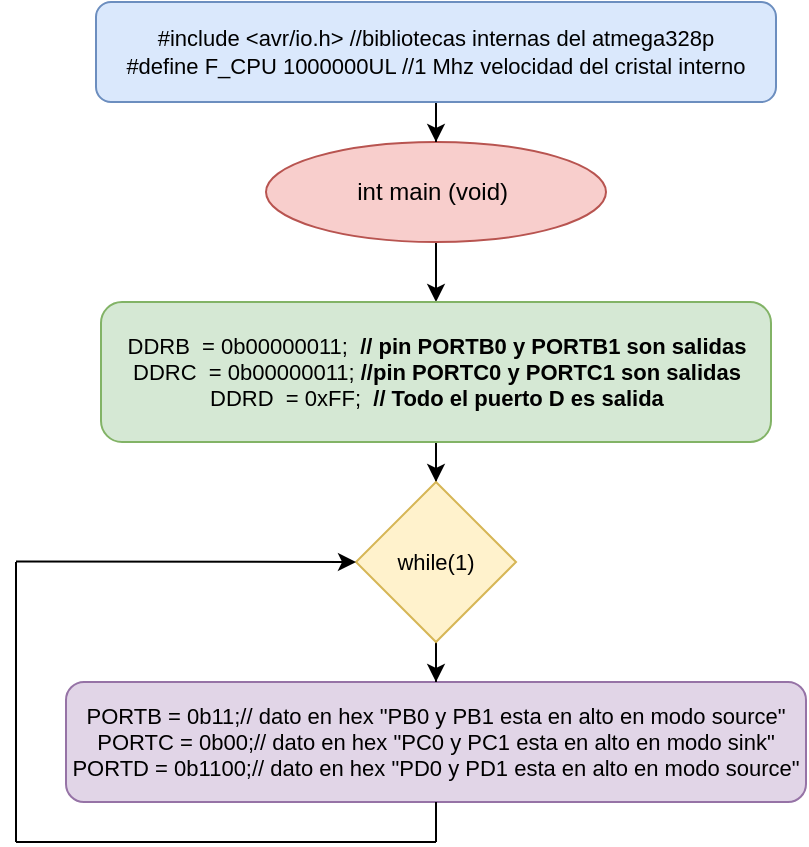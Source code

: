 <mxfile version="20.8.20" type="github">
  <diagram name="Page-1" id="7tfyU12iVyZzj0hUi41D">
    <mxGraphModel dx="843" dy="470" grid="1" gridSize="10" guides="1" tooltips="1" connect="1" arrows="1" fold="1" page="1" pageScale="1" pageWidth="2339" pageHeight="3300" math="0" shadow="0">
      <root>
        <mxCell id="0" />
        <mxCell id="1" parent="0" />
        <mxCell id="jYr0IwqoX_jPmBB2mnDk-7" value="" style="edgeStyle=orthogonalEdgeStyle;rounded=0;orthogonalLoop=1;jettySize=auto;html=1;fontSize=11;" edge="1" parent="1" source="jYr0IwqoX_jPmBB2mnDk-1" target="jYr0IwqoX_jPmBB2mnDk-6">
          <mxGeometry relative="1" as="geometry" />
        </mxCell>
        <mxCell id="jYr0IwqoX_jPmBB2mnDk-1" value="int main (void)&amp;nbsp;" style="ellipse;whiteSpace=wrap;html=1;fillColor=#f8cecc;strokeColor=#b85450;" vertex="1" parent="1">
          <mxGeometry x="475" y="140" width="170" height="50" as="geometry" />
        </mxCell>
        <mxCell id="jYr0IwqoX_jPmBB2mnDk-4" value="" style="edgeStyle=orthogonalEdgeStyle;rounded=0;orthogonalLoop=1;jettySize=auto;html=1;fontSize=11;" edge="1" parent="1" source="jYr0IwqoX_jPmBB2mnDk-3" target="jYr0IwqoX_jPmBB2mnDk-1">
          <mxGeometry relative="1" as="geometry" />
        </mxCell>
        <mxCell id="jYr0IwqoX_jPmBB2mnDk-3" value="&lt;div style=&quot;font-size: 11px;&quot;&gt;&lt;font style=&quot;font-size: 11px;&quot;&gt;#include &amp;lt;avr/io.h&amp;gt; //bibliotecas internas del atmega328p&lt;/font&gt;&lt;/div&gt;&lt;div style=&quot;font-size: 11px;&quot;&gt;&lt;font style=&quot;font-size: 11px;&quot;&gt;#define F_CPU 1000000UL //1 Mhz velocidad del cristal interno&lt;/font&gt;&lt;/div&gt;" style="rounded=1;whiteSpace=wrap;html=1;fillColor=#dae8fc;strokeColor=#6c8ebf;" vertex="1" parent="1">
          <mxGeometry x="390" y="70" width="340" height="50" as="geometry" />
        </mxCell>
        <mxCell id="jYr0IwqoX_jPmBB2mnDk-10" value="" style="edgeStyle=orthogonalEdgeStyle;rounded=0;orthogonalLoop=1;jettySize=auto;html=1;fontSize=11;" edge="1" parent="1" source="jYr0IwqoX_jPmBB2mnDk-6" target="jYr0IwqoX_jPmBB2mnDk-9">
          <mxGeometry relative="1" as="geometry" />
        </mxCell>
        <mxCell id="jYr0IwqoX_jPmBB2mnDk-6" value="DDRB&amp;nbsp; = 0b00000011;&amp;nbsp;&amp;nbsp;&lt;b&gt;// pin PORTB0 y PORTB1 son salidas&lt;/b&gt;&lt;br&gt;	DDRC&amp;nbsp; = 0b00000011;&lt;b&gt; //pin PORTC0 y PORTC1 son salidas&lt;/b&gt;&lt;br&gt;	DDRD&amp;nbsp; = 0xFF;&amp;nbsp; &lt;b&gt;// Todo el puerto D es salida&lt;/b&gt;" style="rounded=1;whiteSpace=wrap;html=1;fontSize=11;fillColor=#d5e8d4;strokeColor=#82b366;" vertex="1" parent="1">
          <mxGeometry x="392.5" y="220" width="335" height="70" as="geometry" />
        </mxCell>
        <mxCell id="jYr0IwqoX_jPmBB2mnDk-8" value="&lt;div&gt;PORTB = 0b11;// dato en hex &quot;PB0 y PB1 esta en alto en modo source&quot;&lt;/div&gt;&lt;div&gt;			PORTC = 0b00;// dato en hex &quot;PC0 y PC1 esta en alto en modo sink&quot;&lt;/div&gt;&lt;div&gt;&lt;span style=&quot;&quot;&gt;			&lt;/span&gt;PORTD = 0b1100;// dato en hex &quot;PD0 y PD1 esta en alto en modo source&quot;&lt;/div&gt;" style="rounded=1;whiteSpace=wrap;html=1;fontSize=11;fillColor=#e1d5e7;strokeColor=#9673a6;" vertex="1" parent="1">
          <mxGeometry x="375" y="410" width="370" height="60" as="geometry" />
        </mxCell>
        <mxCell id="jYr0IwqoX_jPmBB2mnDk-11" value="" style="edgeStyle=orthogonalEdgeStyle;rounded=0;orthogonalLoop=1;jettySize=auto;html=1;fontSize=11;" edge="1" parent="1" source="jYr0IwqoX_jPmBB2mnDk-9" target="jYr0IwqoX_jPmBB2mnDk-8">
          <mxGeometry relative="1" as="geometry" />
        </mxCell>
        <mxCell id="jYr0IwqoX_jPmBB2mnDk-9" value="while(1)" style="rhombus;whiteSpace=wrap;html=1;fontSize=11;fillColor=#fff2cc;strokeColor=#d6b656;" vertex="1" parent="1">
          <mxGeometry x="520" y="310" width="80" height="80" as="geometry" />
        </mxCell>
        <mxCell id="jYr0IwqoX_jPmBB2mnDk-15" value="" style="endArrow=none;html=1;rounded=0;fontSize=11;" edge="1" parent="1">
          <mxGeometry width="50" height="50" relative="1" as="geometry">
            <mxPoint x="560" y="490" as="sourcePoint" />
            <mxPoint x="560" y="470" as="targetPoint" />
          </mxGeometry>
        </mxCell>
        <mxCell id="jYr0IwqoX_jPmBB2mnDk-16" value="" style="endArrow=none;html=1;rounded=0;fontSize=11;" edge="1" parent="1">
          <mxGeometry width="50" height="50" relative="1" as="geometry">
            <mxPoint x="350" y="490" as="sourcePoint" />
            <mxPoint x="560" y="490" as="targetPoint" />
          </mxGeometry>
        </mxCell>
        <mxCell id="jYr0IwqoX_jPmBB2mnDk-18" value="" style="endArrow=none;html=1;rounded=0;fontSize=11;" edge="1" parent="1">
          <mxGeometry width="50" height="50" relative="1" as="geometry">
            <mxPoint x="350" y="490" as="sourcePoint" />
            <mxPoint x="350" y="350" as="targetPoint" />
          </mxGeometry>
        </mxCell>
        <mxCell id="jYr0IwqoX_jPmBB2mnDk-20" value="" style="endArrow=classic;html=1;rounded=0;fontSize=11;entryX=0;entryY=0.5;entryDx=0;entryDy=0;" edge="1" parent="1" target="jYr0IwqoX_jPmBB2mnDk-9">
          <mxGeometry width="50" height="50" relative="1" as="geometry">
            <mxPoint x="350" y="349.71" as="sourcePoint" />
            <mxPoint x="410" y="349.71" as="targetPoint" />
          </mxGeometry>
        </mxCell>
      </root>
    </mxGraphModel>
  </diagram>
</mxfile>
